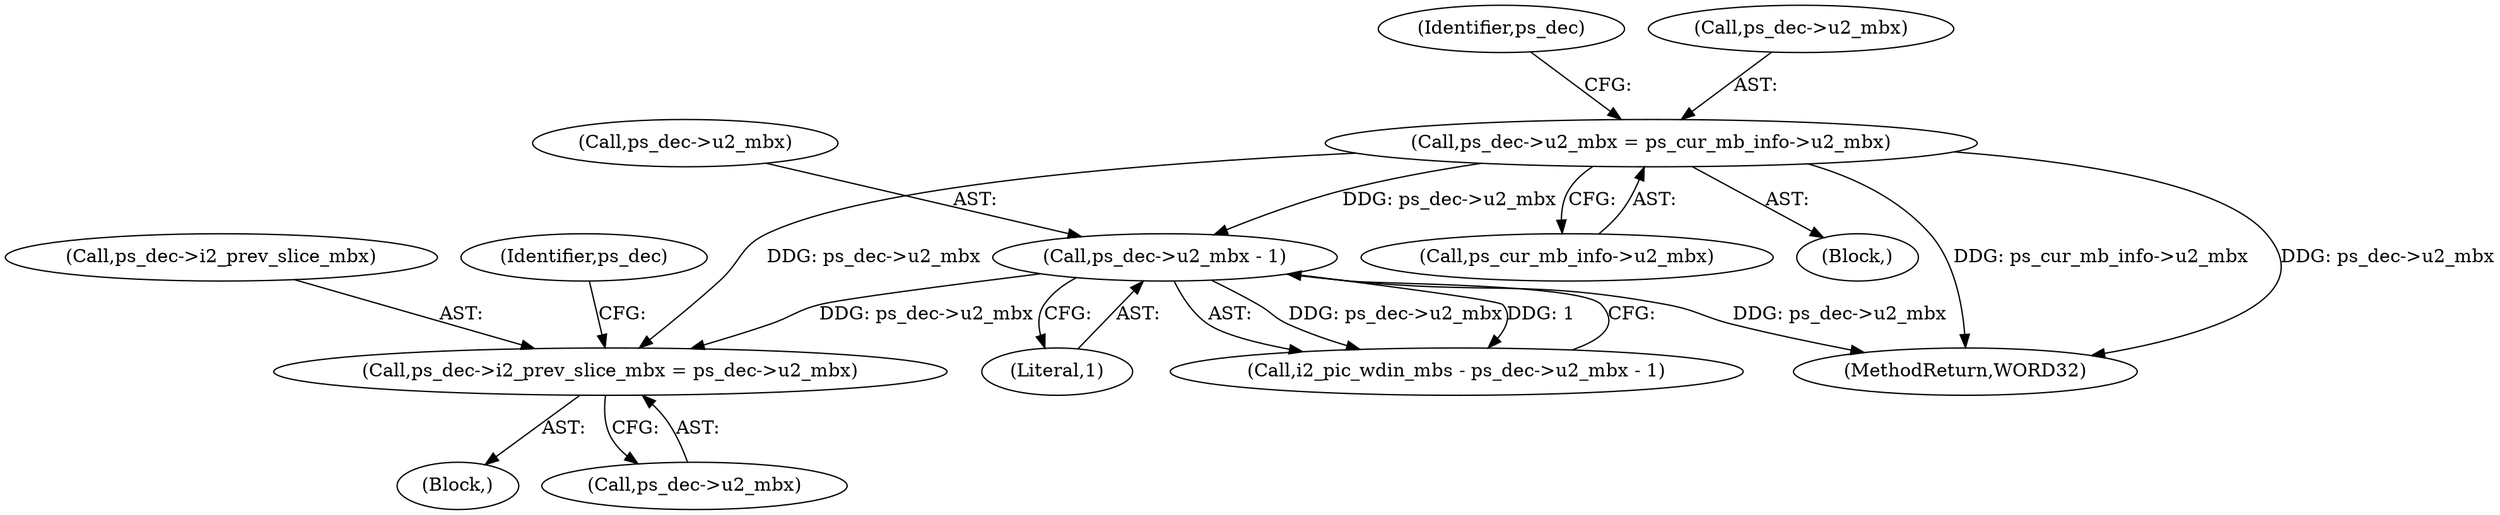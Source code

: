 digraph "0_Android_494561291a503840f385fbcd11d9bc5f4dc502b8_0@pointer" {
"1000803" [label="(Call,ps_dec->i2_prev_slice_mbx = ps_dec->u2_mbx)"];
"1000637" [label="(Call,ps_dec->u2_mbx = ps_cur_mb_info->u2_mbx)"];
"1000698" [label="(Call,ps_dec->u2_mbx - 1)"];
"1001450" [label="(MethodReturn,WORD32)"];
"1000699" [label="(Call,ps_dec->u2_mbx)"];
"1000637" [label="(Call,ps_dec->u2_mbx = ps_cur_mb_info->u2_mbx)"];
"1000702" [label="(Literal,1)"];
"1000804" [label="(Call,ps_dec->i2_prev_slice_mbx)"];
"1000698" [label="(Call,ps_dec->u2_mbx - 1)"];
"1000803" [label="(Call,ps_dec->i2_prev_slice_mbx = ps_dec->u2_mbx)"];
"1000646" [label="(Identifier,ps_dec)"];
"1000641" [label="(Call,ps_cur_mb_info->u2_mbx)"];
"1000802" [label="(Block,)"];
"1000638" [label="(Call,ps_dec->u2_mbx)"];
"1000696" [label="(Call,i2_pic_wdin_mbs - ps_dec->u2_mbx - 1)"];
"1000565" [label="(Block,)"];
"1000807" [label="(Call,ps_dec->u2_mbx)"];
"1000812" [label="(Identifier,ps_dec)"];
"1000803" -> "1000802"  [label="AST: "];
"1000803" -> "1000807"  [label="CFG: "];
"1000804" -> "1000803"  [label="AST: "];
"1000807" -> "1000803"  [label="AST: "];
"1000812" -> "1000803"  [label="CFG: "];
"1000637" -> "1000803"  [label="DDG: ps_dec->u2_mbx"];
"1000698" -> "1000803"  [label="DDG: ps_dec->u2_mbx"];
"1000637" -> "1000565"  [label="AST: "];
"1000637" -> "1000641"  [label="CFG: "];
"1000638" -> "1000637"  [label="AST: "];
"1000641" -> "1000637"  [label="AST: "];
"1000646" -> "1000637"  [label="CFG: "];
"1000637" -> "1001450"  [label="DDG: ps_dec->u2_mbx"];
"1000637" -> "1001450"  [label="DDG: ps_cur_mb_info->u2_mbx"];
"1000637" -> "1000698"  [label="DDG: ps_dec->u2_mbx"];
"1000698" -> "1000696"  [label="AST: "];
"1000698" -> "1000702"  [label="CFG: "];
"1000699" -> "1000698"  [label="AST: "];
"1000702" -> "1000698"  [label="AST: "];
"1000696" -> "1000698"  [label="CFG: "];
"1000698" -> "1001450"  [label="DDG: ps_dec->u2_mbx"];
"1000698" -> "1000696"  [label="DDG: ps_dec->u2_mbx"];
"1000698" -> "1000696"  [label="DDG: 1"];
}
